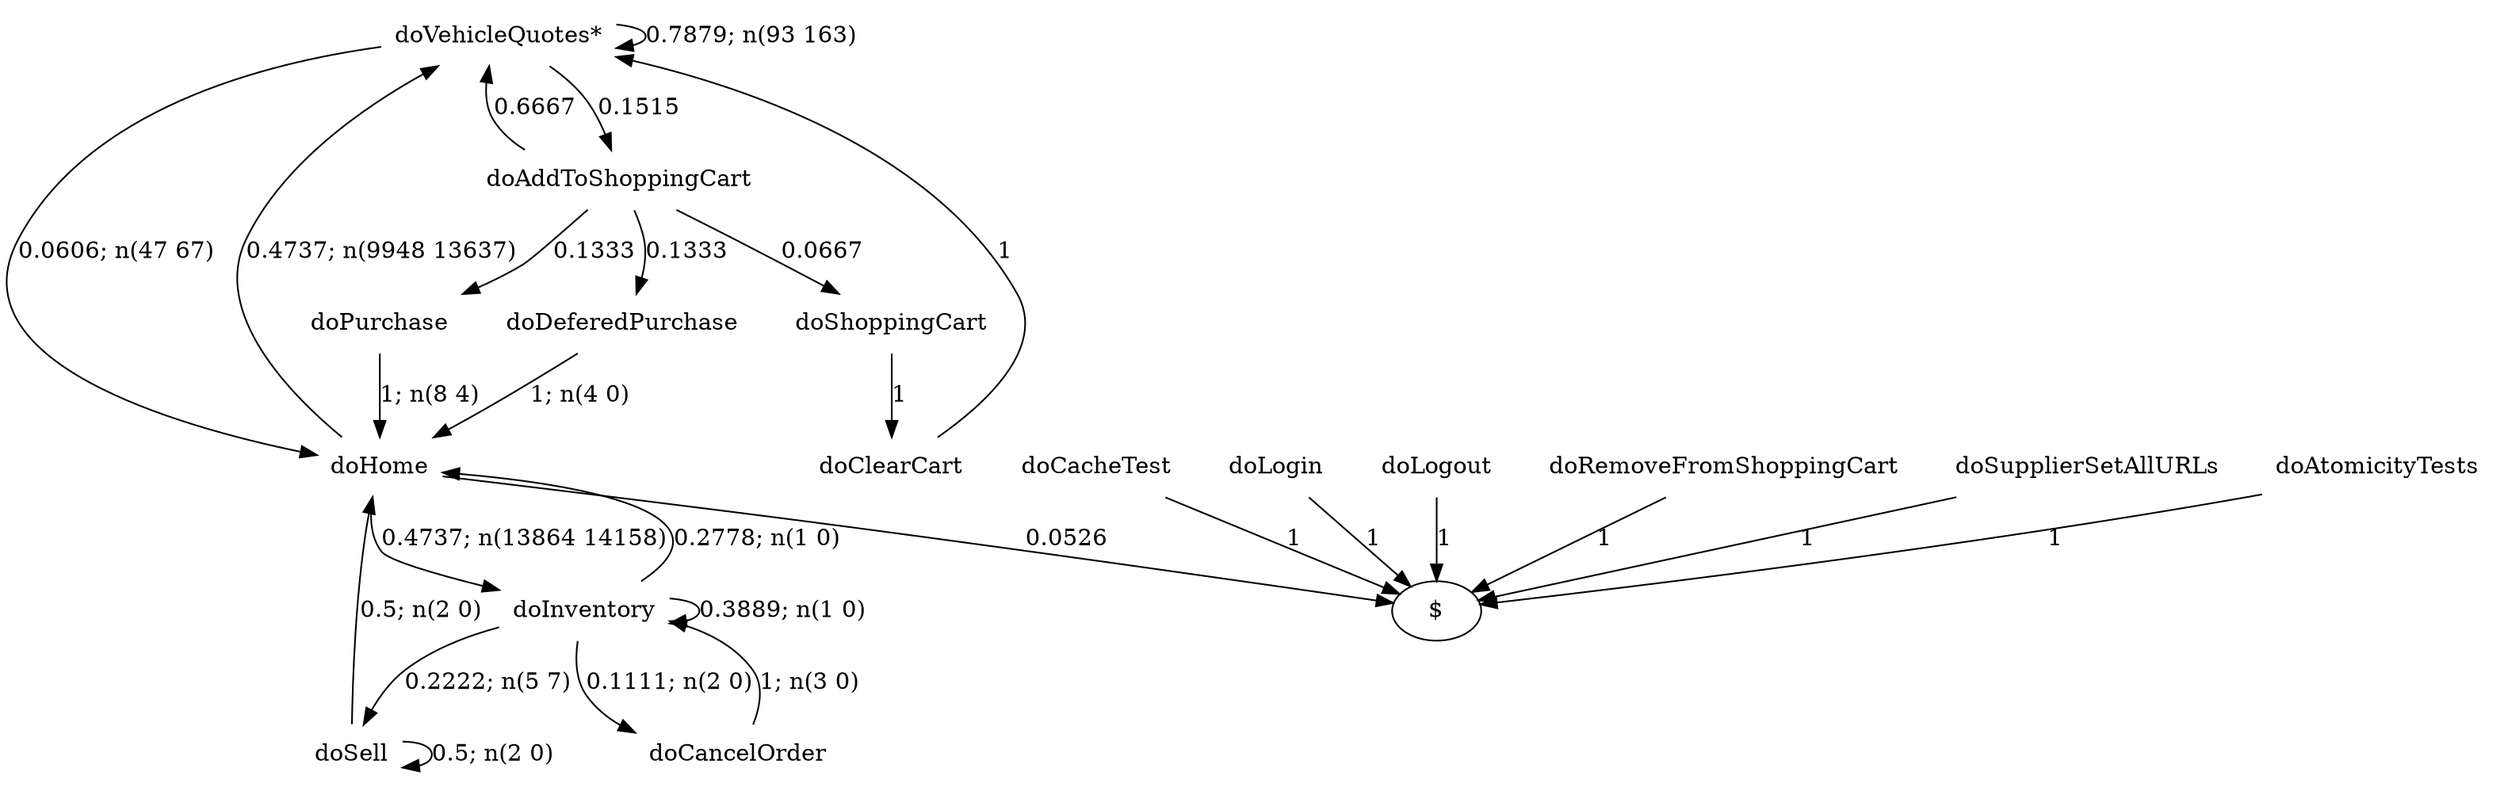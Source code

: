 digraph G {"doVehicleQuotes*" [label="doVehicleQuotes*",shape=none];"doSupplierSetAllURLs" [label="doSupplierSetAllURLs",shape=none];"doAtomicityTests" [label="doAtomicityTests",shape=none];"doCacheTest" [label="doCacheTest",shape=none];"doLogin" [label="doLogin",shape=none];"doAddToShoppingCart" [label="doAddToShoppingCart",shape=none];"doDeferedPurchase" [label="doDeferedPurchase",shape=none];"doHome" [label="doHome",shape=none];"doShoppingCart" [label="doShoppingCart",shape=none];"doClearCart" [label="doClearCart",shape=none];"doPurchase" [label="doPurchase",shape=none];"doInventory" [label="doInventory",shape=none];"doSell" [label="doSell",shape=none];"doLogout" [label="doLogout",shape=none];"doCancelOrder" [label="doCancelOrder",shape=none];"doRemoveFromShoppingCart" [label="doRemoveFromShoppingCart",shape=none];"doVehicleQuotes*"->"doVehicleQuotes*" [style=solid,label="0.7879; n(93 163)"];"doVehicleQuotes*"->"doAddToShoppingCart" [style=solid,label="0.1515"];"doVehicleQuotes*"->"doHome" [style=solid,label="0.0606; n(47 67)"];"doSupplierSetAllURLs"->"$" [style=solid,label="1"];"doAtomicityTests"->"$" [style=solid,label="1"];"doCacheTest"->"$" [style=solid,label="1"];"doLogin"->"$" [style=solid,label="1"];"doAddToShoppingCart"->"doVehicleQuotes*" [style=solid,label="0.6667"];"doAddToShoppingCart"->"doDeferedPurchase" [style=solid,label="0.1333"];"doAddToShoppingCart"->"doShoppingCart" [style=solid,label="0.0667"];"doAddToShoppingCart"->"doPurchase" [style=solid,label="0.1333"];"doDeferedPurchase"->"doHome" [style=solid,label="1; n(4 0)"];"doHome"->"doVehicleQuotes*" [style=solid,label="0.4737; n(9948 13637)"];"doHome"->"doInventory" [style=solid,label="0.4737; n(13864 14158)"];"doHome"->"$" [style=solid,label="0.0526"];"doShoppingCart"->"doClearCart" [style=solid,label="1"];"doClearCart"->"doVehicleQuotes*" [style=solid,label="1"];"doPurchase"->"doHome" [style=solid,label="1; n(8 4)"];"doInventory"->"doHome" [style=solid,label="0.2778; n(1 0)"];"doInventory"->"doInventory" [style=solid,label="0.3889; n(1 0)"];"doInventory"->"doSell" [style=solid,label="0.2222; n(5 7)"];"doInventory"->"doCancelOrder" [style=solid,label="0.1111; n(2 0)"];"doSell"->"doHome" [style=solid,label="0.5; n(2 0)"];"doSell"->"doSell" [style=solid,label="0.5; n(2 0)"];"doLogout"->"$" [style=solid,label="1"];"doCancelOrder"->"doInventory" [style=solid,label="1; n(3 0)"];"doRemoveFromShoppingCart"->"$" [style=solid,label="1"];}